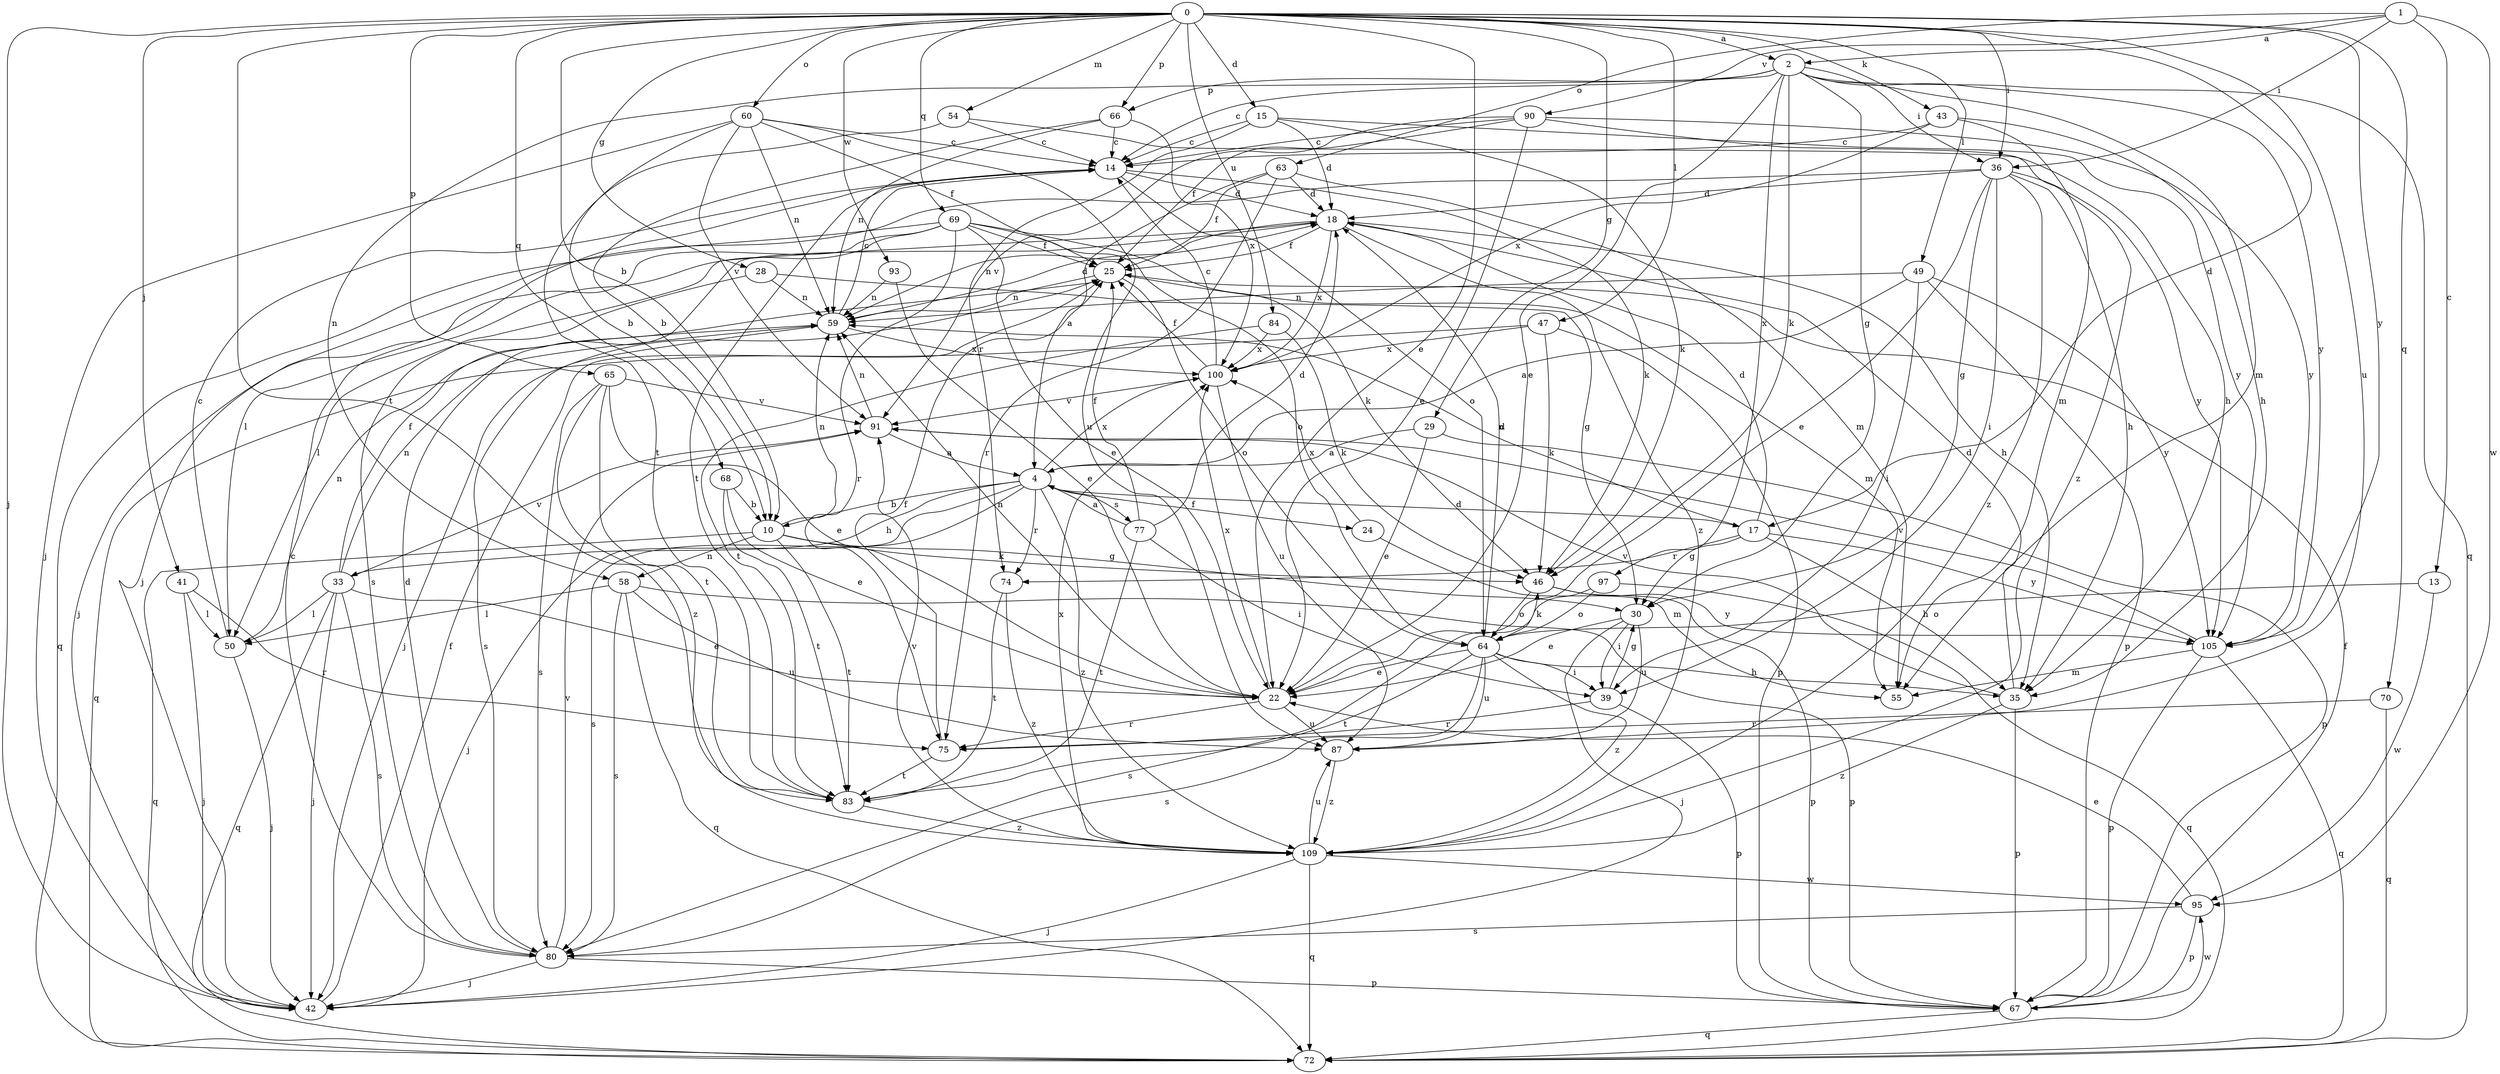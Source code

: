 strict digraph  {
0;
1;
2;
4;
10;
13;
14;
15;
17;
18;
22;
24;
25;
28;
29;
30;
33;
35;
36;
39;
41;
42;
43;
46;
47;
49;
50;
54;
55;
58;
59;
60;
63;
64;
65;
66;
67;
68;
69;
70;
72;
74;
75;
77;
80;
83;
84;
87;
90;
91;
93;
95;
97;
100;
105;
109;
0 -> 2  [label=a];
0 -> 10  [label=b];
0 -> 15  [label=d];
0 -> 17  [label=d];
0 -> 22  [label=e];
0 -> 28  [label=g];
0 -> 29  [label=g];
0 -> 36  [label=i];
0 -> 41  [label=j];
0 -> 42  [label=j];
0 -> 43  [label=k];
0 -> 47  [label=l];
0 -> 49  [label=l];
0 -> 54  [label=m];
0 -> 60  [label=o];
0 -> 65  [label=p];
0 -> 66  [label=p];
0 -> 68  [label=q];
0 -> 69  [label=q];
0 -> 70  [label=q];
0 -> 83  [label=t];
0 -> 84  [label=u];
0 -> 87  [label=u];
0 -> 93  [label=w];
0 -> 105  [label=y];
1 -> 2  [label=a];
1 -> 13  [label=c];
1 -> 36  [label=i];
1 -> 63  [label=o];
1 -> 90  [label=v];
1 -> 95  [label=w];
2 -> 14  [label=c];
2 -> 22  [label=e];
2 -> 30  [label=g];
2 -> 36  [label=i];
2 -> 46  [label=k];
2 -> 55  [label=m];
2 -> 58  [label=n];
2 -> 66  [label=p];
2 -> 72  [label=q];
2 -> 97  [label=x];
2 -> 105  [label=y];
4 -> 10  [label=b];
4 -> 17  [label=d];
4 -> 24  [label=f];
4 -> 33  [label=h];
4 -> 42  [label=j];
4 -> 74  [label=r];
4 -> 77  [label=s];
4 -> 80  [label=s];
4 -> 100  [label=x];
4 -> 109  [label=z];
10 -> 30  [label=g];
10 -> 46  [label=k];
10 -> 58  [label=n];
10 -> 59  [label=n];
10 -> 72  [label=q];
10 -> 83  [label=t];
13 -> 64  [label=o];
13 -> 95  [label=w];
14 -> 18  [label=d];
14 -> 46  [label=k];
14 -> 64  [label=o];
14 -> 83  [label=t];
15 -> 14  [label=c];
15 -> 18  [label=d];
15 -> 46  [label=k];
15 -> 74  [label=r];
15 -> 105  [label=y];
17 -> 18  [label=d];
17 -> 30  [label=g];
17 -> 35  [label=h];
17 -> 59  [label=n];
17 -> 74  [label=r];
17 -> 105  [label=y];
18 -> 25  [label=f];
18 -> 35  [label=h];
18 -> 59  [label=n];
18 -> 80  [label=s];
18 -> 100  [label=x];
18 -> 109  [label=z];
22 -> 59  [label=n];
22 -> 75  [label=r];
22 -> 87  [label=u];
22 -> 100  [label=x];
24 -> 55  [label=m];
24 -> 100  [label=x];
25 -> 42  [label=j];
25 -> 55  [label=m];
25 -> 59  [label=n];
25 -> 64  [label=o];
28 -> 30  [label=g];
28 -> 50  [label=l];
28 -> 59  [label=n];
29 -> 4  [label=a];
29 -> 22  [label=e];
29 -> 67  [label=p];
30 -> 22  [label=e];
30 -> 39  [label=i];
30 -> 42  [label=j];
30 -> 87  [label=u];
33 -> 22  [label=e];
33 -> 25  [label=f];
33 -> 42  [label=j];
33 -> 50  [label=l];
33 -> 59  [label=n];
33 -> 72  [label=q];
33 -> 80  [label=s];
33 -> 91  [label=v];
35 -> 18  [label=d];
35 -> 67  [label=p];
35 -> 91  [label=v];
35 -> 109  [label=z];
36 -> 18  [label=d];
36 -> 22  [label=e];
36 -> 30  [label=g];
36 -> 35  [label=h];
36 -> 39  [label=i];
36 -> 42  [label=j];
36 -> 105  [label=y];
36 -> 109  [label=z];
39 -> 30  [label=g];
39 -> 67  [label=p];
39 -> 75  [label=r];
41 -> 42  [label=j];
41 -> 50  [label=l];
41 -> 75  [label=r];
42 -> 25  [label=f];
43 -> 14  [label=c];
43 -> 35  [label=h];
43 -> 55  [label=m];
43 -> 100  [label=x];
46 -> 64  [label=o];
46 -> 67  [label=p];
46 -> 105  [label=y];
47 -> 46  [label=k];
47 -> 67  [label=p];
47 -> 72  [label=q];
47 -> 100  [label=x];
49 -> 4  [label=a];
49 -> 39  [label=i];
49 -> 59  [label=n];
49 -> 67  [label=p];
49 -> 105  [label=y];
50 -> 14  [label=c];
50 -> 42  [label=j];
50 -> 59  [label=n];
54 -> 14  [label=c];
54 -> 35  [label=h];
54 -> 83  [label=t];
58 -> 50  [label=l];
58 -> 67  [label=p];
58 -> 72  [label=q];
58 -> 80  [label=s];
58 -> 87  [label=u];
59 -> 14  [label=c];
59 -> 18  [label=d];
59 -> 80  [label=s];
59 -> 100  [label=x];
60 -> 10  [label=b];
60 -> 14  [label=c];
60 -> 25  [label=f];
60 -> 42  [label=j];
60 -> 59  [label=n];
60 -> 87  [label=u];
60 -> 91  [label=v];
63 -> 4  [label=a];
63 -> 18  [label=d];
63 -> 25  [label=f];
63 -> 55  [label=m];
63 -> 75  [label=r];
64 -> 18  [label=d];
64 -> 22  [label=e];
64 -> 35  [label=h];
64 -> 39  [label=i];
64 -> 46  [label=k];
64 -> 80  [label=s];
64 -> 83  [label=t];
64 -> 87  [label=u];
64 -> 109  [label=z];
65 -> 22  [label=e];
65 -> 80  [label=s];
65 -> 83  [label=t];
65 -> 91  [label=v];
65 -> 109  [label=z];
66 -> 10  [label=b];
66 -> 14  [label=c];
66 -> 59  [label=n];
66 -> 100  [label=x];
67 -> 25  [label=f];
67 -> 72  [label=q];
67 -> 95  [label=w];
68 -> 10  [label=b];
68 -> 22  [label=e];
68 -> 83  [label=t];
69 -> 22  [label=e];
69 -> 25  [label=f];
69 -> 42  [label=j];
69 -> 46  [label=k];
69 -> 50  [label=l];
69 -> 64  [label=o];
69 -> 72  [label=q];
69 -> 75  [label=r];
70 -> 72  [label=q];
70 -> 75  [label=r];
74 -> 83  [label=t];
74 -> 109  [label=z];
75 -> 25  [label=f];
75 -> 83  [label=t];
77 -> 4  [label=a];
77 -> 18  [label=d];
77 -> 25  [label=f];
77 -> 39  [label=i];
77 -> 83  [label=t];
80 -> 14  [label=c];
80 -> 18  [label=d];
80 -> 42  [label=j];
80 -> 67  [label=p];
80 -> 91  [label=v];
83 -> 109  [label=z];
84 -> 46  [label=k];
84 -> 83  [label=t];
84 -> 100  [label=x];
87 -> 109  [label=z];
90 -> 14  [label=c];
90 -> 22  [label=e];
90 -> 25  [label=f];
90 -> 91  [label=v];
90 -> 105  [label=y];
90 -> 109  [label=z];
91 -> 4  [label=a];
91 -> 59  [label=n];
93 -> 22  [label=e];
93 -> 59  [label=n];
95 -> 22  [label=e];
95 -> 67  [label=p];
95 -> 80  [label=s];
97 -> 64  [label=o];
97 -> 72  [label=q];
97 -> 80  [label=s];
100 -> 14  [label=c];
100 -> 25  [label=f];
100 -> 87  [label=u];
100 -> 91  [label=v];
105 -> 55  [label=m];
105 -> 67  [label=p];
105 -> 72  [label=q];
105 -> 91  [label=v];
109 -> 42  [label=j];
109 -> 72  [label=q];
109 -> 87  [label=u];
109 -> 91  [label=v];
109 -> 95  [label=w];
109 -> 100  [label=x];
}
